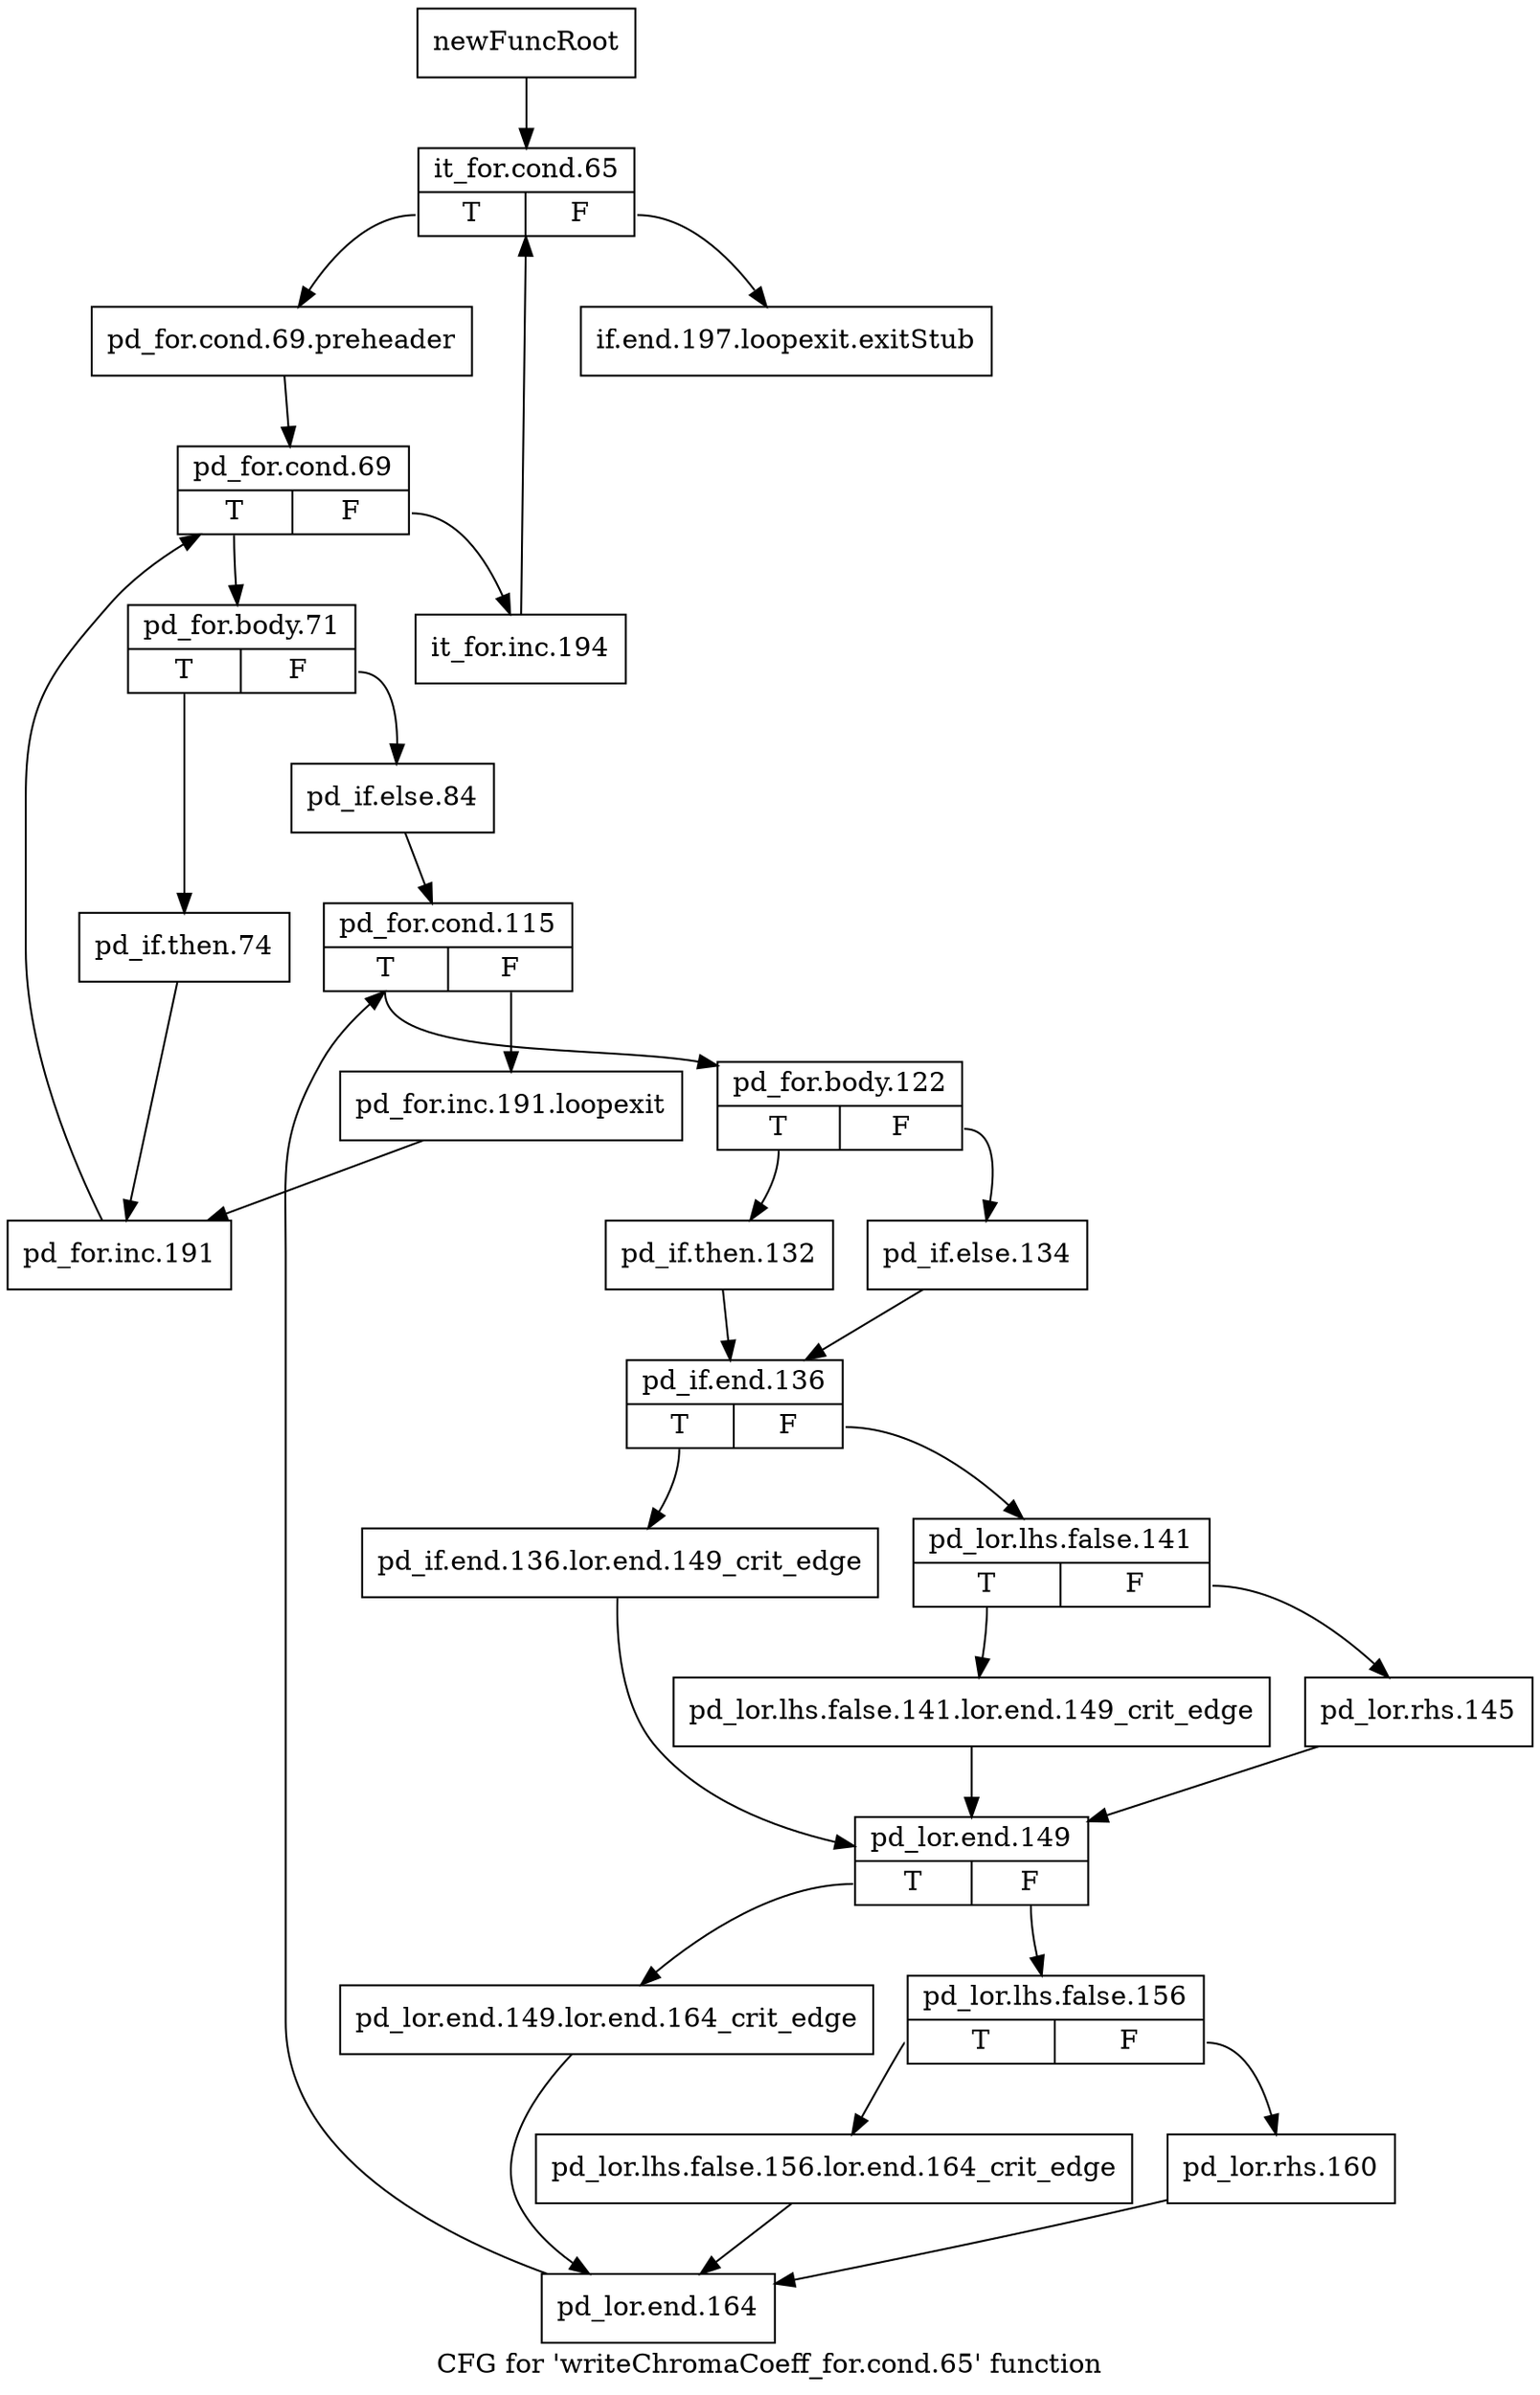 digraph "CFG for 'writeChromaCoeff_for.cond.65' function" {
	label="CFG for 'writeChromaCoeff_for.cond.65' function";

	Node0x2663e10 [shape=record,label="{newFuncRoot}"];
	Node0x2663e10 -> Node0x2663eb0;
	Node0x2663e60 [shape=record,label="{if.end.197.loopexit.exitStub}"];
	Node0x2663eb0 [shape=record,label="{it_for.cond.65|{<s0>T|<s1>F}}"];
	Node0x2663eb0:s0 -> Node0x2663f00;
	Node0x2663eb0:s1 -> Node0x2663e60;
	Node0x2663f00 [shape=record,label="{pd_for.cond.69.preheader}"];
	Node0x2663f00 -> Node0x2663f50;
	Node0x2663f50 [shape=record,label="{pd_for.cond.69|{<s0>T|<s1>F}}"];
	Node0x2663f50:s0 -> Node0x2663ff0;
	Node0x2663f50:s1 -> Node0x2663fa0;
	Node0x2663fa0 [shape=record,label="{it_for.inc.194}"];
	Node0x2663fa0 -> Node0x2663eb0;
	Node0x2663ff0 [shape=record,label="{pd_for.body.71|{<s0>T|<s1>F}}"];
	Node0x2663ff0:s0 -> Node0x2664590;
	Node0x2663ff0:s1 -> Node0x2664040;
	Node0x2664040 [shape=record,label="{pd_if.else.84}"];
	Node0x2664040 -> Node0x2664090;
	Node0x2664090 [shape=record,label="{pd_for.cond.115|{<s0>T|<s1>F}}"];
	Node0x2664090:s0 -> Node0x2664130;
	Node0x2664090:s1 -> Node0x26640e0;
	Node0x26640e0 [shape=record,label="{pd_for.inc.191.loopexit}"];
	Node0x26640e0 -> Node0x26645e0;
	Node0x2664130 [shape=record,label="{pd_for.body.122|{<s0>T|<s1>F}}"];
	Node0x2664130:s0 -> Node0x26641d0;
	Node0x2664130:s1 -> Node0x2664180;
	Node0x2664180 [shape=record,label="{pd_if.else.134}"];
	Node0x2664180 -> Node0x2664220;
	Node0x26641d0 [shape=record,label="{pd_if.then.132}"];
	Node0x26641d0 -> Node0x2664220;
	Node0x2664220 [shape=record,label="{pd_if.end.136|{<s0>T|<s1>F}}"];
	Node0x2664220:s0 -> Node0x2664360;
	Node0x2664220:s1 -> Node0x2664270;
	Node0x2664270 [shape=record,label="{pd_lor.lhs.false.141|{<s0>T|<s1>F}}"];
	Node0x2664270:s0 -> Node0x2664310;
	Node0x2664270:s1 -> Node0x26642c0;
	Node0x26642c0 [shape=record,label="{pd_lor.rhs.145}"];
	Node0x26642c0 -> Node0x26643b0;
	Node0x2664310 [shape=record,label="{pd_lor.lhs.false.141.lor.end.149_crit_edge}"];
	Node0x2664310 -> Node0x26643b0;
	Node0x2664360 [shape=record,label="{pd_if.end.136.lor.end.149_crit_edge}"];
	Node0x2664360 -> Node0x26643b0;
	Node0x26643b0 [shape=record,label="{pd_lor.end.149|{<s0>T|<s1>F}}"];
	Node0x26643b0:s0 -> Node0x26644f0;
	Node0x26643b0:s1 -> Node0x2664400;
	Node0x2664400 [shape=record,label="{pd_lor.lhs.false.156|{<s0>T|<s1>F}}"];
	Node0x2664400:s0 -> Node0x26644a0;
	Node0x2664400:s1 -> Node0x2664450;
	Node0x2664450 [shape=record,label="{pd_lor.rhs.160}"];
	Node0x2664450 -> Node0x2664540;
	Node0x26644a0 [shape=record,label="{pd_lor.lhs.false.156.lor.end.164_crit_edge}"];
	Node0x26644a0 -> Node0x2664540;
	Node0x26644f0 [shape=record,label="{pd_lor.end.149.lor.end.164_crit_edge}"];
	Node0x26644f0 -> Node0x2664540;
	Node0x2664540 [shape=record,label="{pd_lor.end.164}"];
	Node0x2664540 -> Node0x2664090;
	Node0x2664590 [shape=record,label="{pd_if.then.74}"];
	Node0x2664590 -> Node0x26645e0;
	Node0x26645e0 [shape=record,label="{pd_for.inc.191}"];
	Node0x26645e0 -> Node0x2663f50;
}
